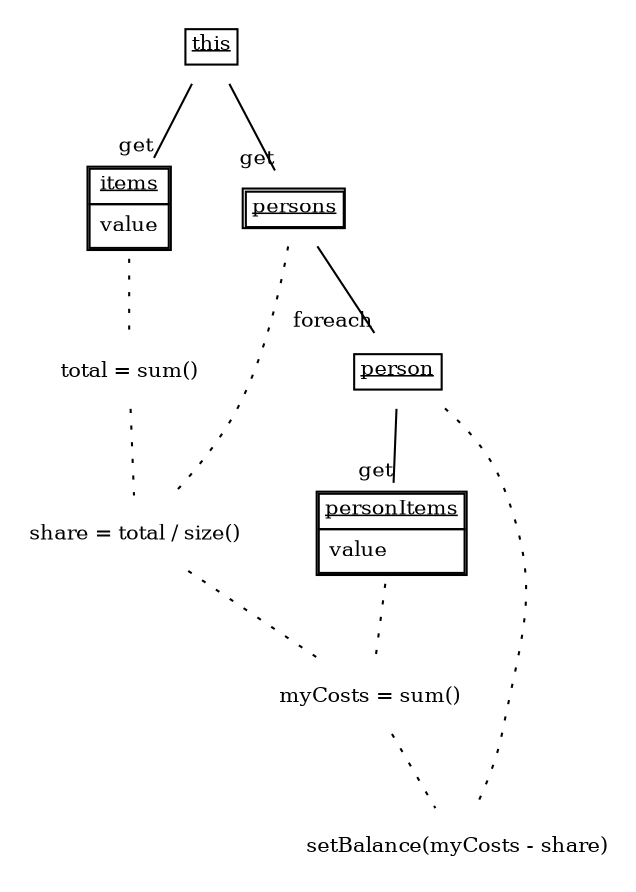 
 graph TrafoOpDiagram {
    node [shape = none, fontsize = 10]; 
    edge [fontsize = 10];
    
    
    this [label=<<table border='0' cellborder='1' cellspacing='0'> <tr> <td><u>this</u></td> </tr>  </table>>];
    items [label=<<table border='1' cellborder='1' cellspacing='0'> <tr> <td><u>items</u></td> </tr> <tr><td><table border='0' cellborder='0' cellspacing='0'> <tr><td align='left'>value</td></tr> </table></td></tr> </table>>];
    persons [label=<<table border='1' cellborder='1' cellspacing='0'> <tr> <td><u>persons</u></td> </tr>  </table>>];
    person [label=<<table border='0' cellborder='1' cellspacing='0'> <tr> <td><u>person</u></td> </tr>  </table>>];
    personItems [label=<<table border='1' cellborder='1' cellspacing='0'> <tr> <td><u>personItems</u></td> </tr> <tr><td><table border='0' cellborder='0' cellspacing='0'> <tr><td align='left'>value</td></tr> </table></td></tr> </table>>];
    
    
    totalsum [label=<<table border='0' cellborder='0' cellspacing='0'><tr><td>total = sum()</td></tr></table>>];
    sharetotalsize [label=<<table border='0' cellborder='0' cellspacing='0'><tr><td>share = total / size()</td></tr></table>>];
    myCostssum [label=<<table border='0' cellborder='0' cellspacing='0'><tr><td>myCosts = sum()</td></tr></table>>];
    setBalancemyCostsshare [label=<<table border='0' cellborder='0' cellspacing='0'><tr><td>setBalance(myCosts - share)</td></tr></table>>];
    
    
    
    this -- items [headlabel = "get" taillabel = ""];
    this -- persons [headlabel = "get" taillabel = ""];
    persons -- person [headlabel = "foreach" taillabel = ""];
    person -- personItems [headlabel = "get" taillabel = ""];
    totalsum -- sharetotalsize [style = "dotted"];
    items -- totalsum [style = "dotted"];
    sharetotalsize -- myCostssum [style = "dotted"];
    persons -- sharetotalsize [style = "dotted"];
    myCostssum -- setBalancemyCostsshare [style = "dotted"];
    personItems -- myCostssum [style = "dotted"];
    person -- setBalancemyCostsshare [style = "dotted"];
}


